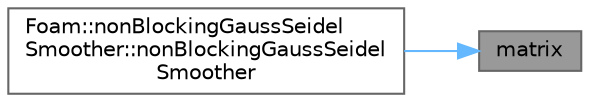 digraph "matrix"
{
 // LATEX_PDF_SIZE
  bgcolor="transparent";
  edge [fontname=Helvetica,fontsize=10,labelfontname=Helvetica,labelfontsize=10];
  node [fontname=Helvetica,fontsize=10,shape=box,height=0.2,width=0.4];
  rankdir="RL";
  Node1 [id="Node000001",label="matrix",height=0.2,width=0.4,color="gray40", fillcolor="grey60", style="filled", fontcolor="black",tooltip=" "];
  Node1 -> Node2 [id="edge1_Node000001_Node000002",dir="back",color="steelblue1",style="solid",tooltip=" "];
  Node2 [id="Node000002",label="Foam::nonBlockingGaussSeidel\lSmoother::nonBlockingGaussSeidel\lSmoother",height=0.2,width=0.4,color="grey40", fillcolor="white", style="filled",URL="$classFoam_1_1nonBlockingGaussSeidelSmoother.html#a599bcc58d4e4b13f9b6014fb42a0d3f2",tooltip=" "];
}
